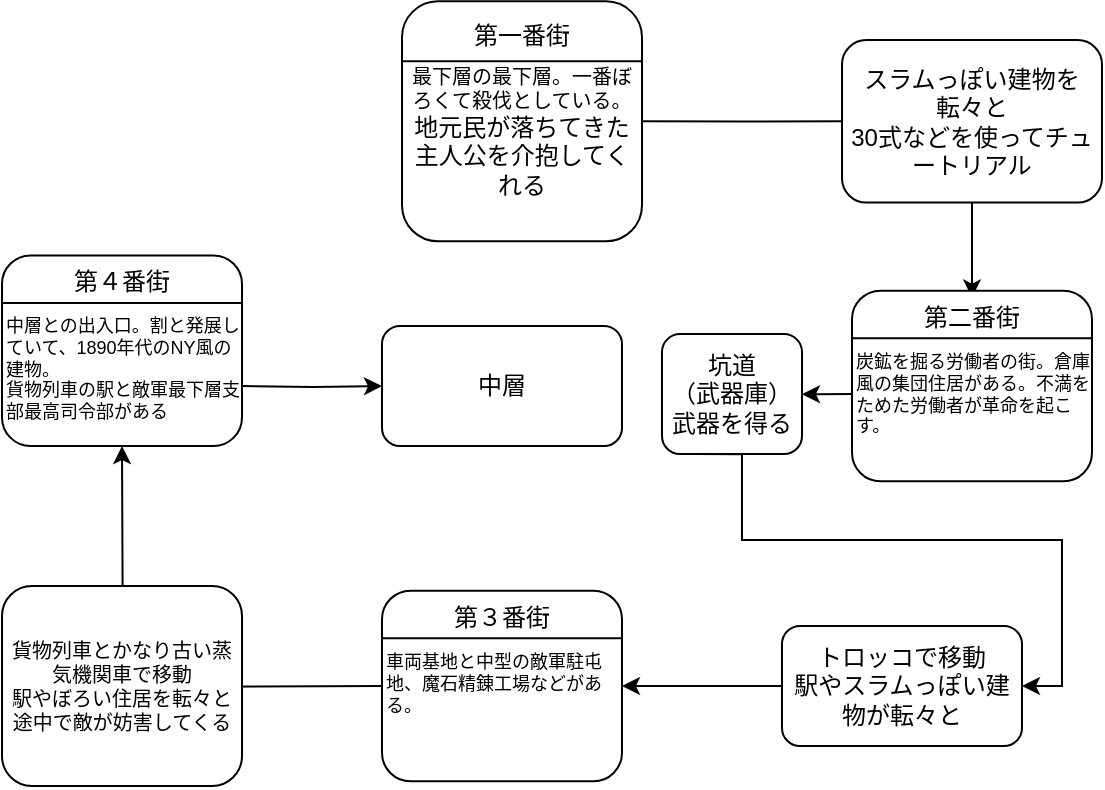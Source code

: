<mxfile version="20.8.18" type="device"><diagram id="prtHgNgQTEPvFCAcTncT" name="Page-1"><mxGraphModel dx="989" dy="521" grid="1" gridSize="10" guides="1" tooltips="1" connect="1" arrows="1" fold="1" page="1" pageScale="1" pageWidth="827" pageHeight="1169" math="0" shadow="0"><root><mxCell id="0"/><mxCell id="1" parent="0"/><mxCell id="e91X9xa0550mA2gdOAd6-11" style="edgeStyle=orthogonalEdgeStyle;rounded=0;orthogonalLoop=1;jettySize=auto;html=1;startArrow=none;entryX=0.5;entryY=0;entryDx=0;entryDy=0;" parent="1" source="e91X9xa0550mA2gdOAd6-12" target="bcYHPveJ5KRyZV0szbCw-22" edge="1"><mxGeometry relative="1" as="geometry"><mxPoint x="620" y="280" as="targetPoint"/><mxPoint x="480" y="206" as="sourcePoint"/></mxGeometry></mxCell><mxCell id="e91X9xa0550mA2gdOAd6-18" style="edgeStyle=orthogonalEdgeStyle;rounded=0;orthogonalLoop=1;jettySize=auto;html=1;entryX=1;entryY=0.5;entryDx=0;entryDy=0;exitX=0;exitY=0.5;exitDx=0;exitDy=0;" parent="1" source="bcYHPveJ5KRyZV0szbCw-32" target="e91X9xa0550mA2gdOAd6-17" edge="1"><mxGeometry relative="1" as="geometry"><mxPoint x="600" y="322" as="sourcePoint"/><Array as="points"><mxPoint x="570" y="324"/><mxPoint x="570" y="324"/></Array></mxGeometry></mxCell><mxCell id="e91X9xa0550mA2gdOAd6-7" style="edgeStyle=orthogonalEdgeStyle;rounded=0;orthogonalLoop=1;jettySize=auto;html=1;exitX=0;exitY=0.5;exitDx=0;exitDy=0;entryX=0.5;entryY=1;entryDx=0;entryDy=0;" parent="1" edge="1"><mxGeometry relative="1" as="geometry"><mxPoint x="360" y="470" as="sourcePoint"/><mxPoint x="230" y="350" as="targetPoint"/></mxGeometry></mxCell><mxCell id="e91X9xa0550mA2gdOAd6-10" style="edgeStyle=orthogonalEdgeStyle;rounded=0;orthogonalLoop=1;jettySize=auto;html=1;" parent="1" target="e91X9xa0550mA2gdOAd6-9" edge="1"><mxGeometry relative="1" as="geometry"><mxPoint x="290" y="320" as="sourcePoint"/></mxGeometry></mxCell><mxCell id="e91X9xa0550mA2gdOAd6-9" value="中層" style="rounded=1;whiteSpace=wrap;html=1;" parent="1" vertex="1"><mxGeometry x="360" y="289.99" width="120" height="60" as="geometry"/></mxCell><mxCell id="bcYHPveJ5KRyZV0szbCw-27" style="edgeStyle=orthogonalEdgeStyle;rounded=0;orthogonalLoop=1;jettySize=auto;html=1;exitX=0;exitY=0.5;exitDx=0;exitDy=0;entryX=1;entryY=0.5;entryDx=0;entryDy=0;fontSize=9;" edge="1" parent="1" source="e91X9xa0550mA2gdOAd6-13"><mxGeometry relative="1" as="geometry"><mxPoint x="480" y="470" as="targetPoint"/></mxGeometry></mxCell><mxCell id="e91X9xa0550mA2gdOAd6-13" value="トロッコで移動&lt;br&gt;駅やスラムっぽい建物が転々と" style="rounded=1;whiteSpace=wrap;html=1;" parent="1" vertex="1"><mxGeometry x="560" y="440" width="120" height="60" as="geometry"/></mxCell><mxCell id="e91X9xa0550mA2gdOAd6-15" value="貨物列車とかなり古い蒸気機関車で移動&lt;br style=&quot;font-size: 10px;&quot;&gt;駅やぼろい住居を転々と&lt;br&gt;途中で敵が妨害してくる" style="rounded=1;whiteSpace=wrap;html=1;fontSize=10;" parent="1" vertex="1"><mxGeometry x="170" y="420" width="120" height="100" as="geometry"/></mxCell><mxCell id="bcYHPveJ5KRyZV0szbCw-26" style="edgeStyle=orthogonalEdgeStyle;rounded=0;orthogonalLoop=1;jettySize=auto;html=1;exitX=0.25;exitY=1;exitDx=0;exitDy=0;entryX=1;entryY=0.5;entryDx=0;entryDy=0;fontSize=9;" edge="1" parent="1" source="e91X9xa0550mA2gdOAd6-17" target="e91X9xa0550mA2gdOAd6-13"><mxGeometry relative="1" as="geometry"><Array as="points"><mxPoint x="540" y="354"/><mxPoint x="540" y="397"/><mxPoint x="700" y="397"/><mxPoint x="700" y="470"/></Array></mxGeometry></mxCell><mxCell id="e91X9xa0550mA2gdOAd6-17" value="坑道&lt;br&gt;（武器庫）&lt;br&gt;武器を得る" style="rounded=1;whiteSpace=wrap;html=1;" parent="1" vertex="1"><mxGeometry x="500" y="294.05" width="70" height="60" as="geometry"/></mxCell><mxCell id="bcYHPveJ5KRyZV0szbCw-16" value="" style="edgeStyle=orthogonalEdgeStyle;rounded=0;orthogonalLoop=1;jettySize=auto;html=1;exitX=1;exitY=0.5;exitDx=0;exitDy=0;endArrow=none;" edge="1" parent="1" source="bcYHPveJ5KRyZV0szbCw-11" target="e91X9xa0550mA2gdOAd6-12"><mxGeometry relative="1" as="geometry"><mxPoint x="620" y="290" as="targetPoint"/><mxPoint x="480" y="206" as="sourcePoint"/></mxGeometry></mxCell><mxCell id="e91X9xa0550mA2gdOAd6-12" value="スラムっぽい建物を転々と&lt;br&gt;30式などを使ってチュートリアル" style="rounded=1;whiteSpace=wrap;html=1;" parent="1" vertex="1"><mxGeometry x="590" y="147.03" width="130" height="81.25" as="geometry"/></mxCell><mxCell id="bcYHPveJ5KRyZV0szbCw-19" value="" style="group" vertex="1" connectable="0" parent="1"><mxGeometry x="370" y="127.65" width="120" height="120" as="geometry"/></mxCell><mxCell id="bcYHPveJ5KRyZV0szbCw-11" value="" style="rounded=1;whiteSpace=wrap;html=1;" vertex="1" parent="bcYHPveJ5KRyZV0szbCw-19"><mxGeometry width="120" height="120" as="geometry"/></mxCell><mxCell id="bcYHPveJ5KRyZV0szbCw-15" value="第一番街" style="text;html=1;strokeColor=none;fillColor=none;align=center;verticalAlign=middle;whiteSpace=wrap;rounded=0;" vertex="1" parent="bcYHPveJ5KRyZV0szbCw-19"><mxGeometry x="30" y="4.319" width="60" height="25.181" as="geometry"/></mxCell><mxCell id="bcYHPveJ5KRyZV0szbCw-12" value="" style="endArrow=none;html=1;rounded=0;entryX=1;entryY=0.25;entryDx=0;entryDy=0;exitX=0;exitY=0.25;exitDx=0;exitDy=0;" edge="1" parent="bcYHPveJ5KRyZV0szbCw-19" source="bcYHPveJ5KRyZV0szbCw-11" target="bcYHPveJ5KRyZV0szbCw-11"><mxGeometry width="50" height="50" relative="1" as="geometry"><mxPoint x="450" y="239.219" as="sourcePoint"/><mxPoint x="500" y="176.267" as="targetPoint"/></mxGeometry></mxCell><mxCell id="bcYHPveJ5KRyZV0szbCw-66" value="最下層の最下層。一番ぼろくて殺伐としている。&lt;br style=&quot;border-color: var(--border-color); font-size: 12px;&quot;&gt;&lt;span style=&quot;font-size: 12px;&quot;&gt;地元民が落ちてきた主人公を介抱してくれる&lt;/span&gt;" style="text;html=1;strokeColor=none;fillColor=none;align=center;verticalAlign=middle;whiteSpace=wrap;rounded=0;fontSize=10;" vertex="1" parent="bcYHPveJ5KRyZV0szbCw-19"><mxGeometry y="29.5" width="120" height="71.224" as="geometry"/></mxCell><mxCell id="bcYHPveJ5KRyZV0szbCw-20" value="" style="group" vertex="1" connectable="0" parent="1"><mxGeometry x="595" y="272.34" width="120" height="95.31" as="geometry"/></mxCell><mxCell id="bcYHPveJ5KRyZV0szbCw-35" value="" style="group" vertex="1" connectable="0" parent="bcYHPveJ5KRyZV0szbCw-20"><mxGeometry width="120" height="95.31" as="geometry"/></mxCell><mxCell id="bcYHPveJ5KRyZV0szbCw-21" value="&lt;font style=&quot;font-size: 9px;&quot;&gt;&lt;br style=&quot;font-size: 9px;&quot;&gt;&lt;/font&gt;" style="rounded=1;whiteSpace=wrap;html=1;fontSize=9;" vertex="1" parent="bcYHPveJ5KRyZV0szbCw-35"><mxGeometry width="120" height="95.31" as="geometry"/></mxCell><mxCell id="bcYHPveJ5KRyZV0szbCw-32" value="炭鉱を掘る労働者の街。倉庫風の集団住居がある。不満をためた労働者が革命を起こす。" style="text;html=1;strokeColor=none;fillColor=none;align=left;verticalAlign=top;whiteSpace=wrap;rounded=0;fontSize=9;" vertex="1" parent="bcYHPveJ5KRyZV0szbCw-35"><mxGeometry y="23.43" width="120" height="56.57" as="geometry"/></mxCell><mxCell id="bcYHPveJ5KRyZV0szbCw-22" value="第二番街" style="text;html=1;strokeColor=none;fillColor=none;align=center;verticalAlign=middle;whiteSpace=wrap;rounded=0;" vertex="1" parent="bcYHPveJ5KRyZV0szbCw-35"><mxGeometry x="30" y="3.43" width="60" height="20" as="geometry"/></mxCell><mxCell id="bcYHPveJ5KRyZV0szbCw-23" value="" style="endArrow=none;html=1;rounded=0;entryX=1;entryY=0.25;entryDx=0;entryDy=0;exitX=0;exitY=0.25;exitDx=0;exitDy=0;" edge="1" parent="bcYHPveJ5KRyZV0szbCw-35" source="bcYHPveJ5KRyZV0szbCw-21" target="bcYHPveJ5KRyZV0szbCw-21"><mxGeometry width="50" height="50" relative="1" as="geometry"><mxPoint x="450" y="190" as="sourcePoint"/><mxPoint x="500" y="140" as="targetPoint"/></mxGeometry></mxCell><mxCell id="bcYHPveJ5KRyZV0szbCw-45" value="" style="group" vertex="1" connectable="0" parent="1"><mxGeometry x="360" y="422.35" width="120" height="95.31" as="geometry"/></mxCell><mxCell id="bcYHPveJ5KRyZV0szbCw-46" value="" style="group" vertex="1" connectable="0" parent="bcYHPveJ5KRyZV0szbCw-45"><mxGeometry width="120" height="95.31" as="geometry"/></mxCell><mxCell id="bcYHPveJ5KRyZV0szbCw-47" value="&lt;font style=&quot;font-size: 9px;&quot;&gt;&lt;br style=&quot;font-size: 9px;&quot;&gt;&lt;/font&gt;" style="rounded=1;whiteSpace=wrap;html=1;fontSize=9;" vertex="1" parent="bcYHPveJ5KRyZV0szbCw-46"><mxGeometry width="120" height="95.31" as="geometry"/></mxCell><mxCell id="bcYHPveJ5KRyZV0szbCw-48" value="車両基地と中型の敵軍駐屯地、魔石精錬工場などがある。" style="text;html=1;strokeColor=none;fillColor=none;align=left;verticalAlign=top;whiteSpace=wrap;rounded=0;fontSize=9;" vertex="1" parent="bcYHPveJ5KRyZV0szbCw-46"><mxGeometry y="23.43" width="120" height="56.57" as="geometry"/></mxCell><mxCell id="bcYHPveJ5KRyZV0szbCw-49" value="第３番街" style="text;html=1;strokeColor=none;fillColor=none;align=center;verticalAlign=middle;whiteSpace=wrap;rounded=0;" vertex="1" parent="bcYHPveJ5KRyZV0szbCw-46"><mxGeometry x="30" y="3.43" width="60" height="20" as="geometry"/></mxCell><mxCell id="bcYHPveJ5KRyZV0szbCw-50" value="" style="endArrow=none;html=1;rounded=0;entryX=1;entryY=0.25;entryDx=0;entryDy=0;exitX=0;exitY=0.25;exitDx=0;exitDy=0;" edge="1" parent="bcYHPveJ5KRyZV0szbCw-46" source="bcYHPveJ5KRyZV0szbCw-47" target="bcYHPveJ5KRyZV0szbCw-47"><mxGeometry width="50" height="50" relative="1" as="geometry"><mxPoint x="450" y="190" as="sourcePoint"/><mxPoint x="500" y="140" as="targetPoint"/></mxGeometry></mxCell><mxCell id="bcYHPveJ5KRyZV0szbCw-58" value="" style="group" vertex="1" connectable="0" parent="1"><mxGeometry x="170" y="254.69" width="120" height="95.31" as="geometry"/></mxCell><mxCell id="bcYHPveJ5KRyZV0szbCw-59" value="" style="group" vertex="1" connectable="0" parent="bcYHPveJ5KRyZV0szbCw-58"><mxGeometry width="120" height="95.31" as="geometry"/></mxCell><mxCell id="bcYHPveJ5KRyZV0szbCw-60" value="&lt;font style=&quot;font-size: 9px;&quot;&gt;&lt;br style=&quot;font-size: 9px;&quot;&gt;&lt;/font&gt;" style="rounded=1;whiteSpace=wrap;html=1;fontSize=9;" vertex="1" parent="bcYHPveJ5KRyZV0szbCw-59"><mxGeometry width="120" height="95.31" as="geometry"/></mxCell><mxCell id="bcYHPveJ5KRyZV0szbCw-61" value="中層との出入口。割と発展していて、1890年代のNY風の建物。&lt;br&gt;貨物列車の駅と敵軍最下層支部最高司令部がある" style="text;html=1;strokeColor=none;fillColor=none;align=left;verticalAlign=top;whiteSpace=wrap;rounded=0;fontSize=9;" vertex="1" parent="bcYHPveJ5KRyZV0szbCw-59"><mxGeometry y="23.43" width="120" height="56.57" as="geometry"/></mxCell><mxCell id="bcYHPveJ5KRyZV0szbCw-62" value="第４番街" style="text;html=1;strokeColor=none;fillColor=none;align=center;verticalAlign=middle;whiteSpace=wrap;rounded=0;" vertex="1" parent="bcYHPveJ5KRyZV0szbCw-59"><mxGeometry x="30" y="3.43" width="60" height="20" as="geometry"/></mxCell><mxCell id="bcYHPveJ5KRyZV0szbCw-63" value="" style="endArrow=none;html=1;rounded=0;entryX=1;entryY=0.25;entryDx=0;entryDy=0;exitX=0;exitY=0.25;exitDx=0;exitDy=0;" edge="1" parent="bcYHPveJ5KRyZV0szbCw-59" source="bcYHPveJ5KRyZV0szbCw-60" target="bcYHPveJ5KRyZV0szbCw-60"><mxGeometry width="50" height="50" relative="1" as="geometry"><mxPoint x="450" y="190" as="sourcePoint"/><mxPoint x="500" y="140" as="targetPoint"/></mxGeometry></mxCell></root></mxGraphModel></diagram></mxfile>